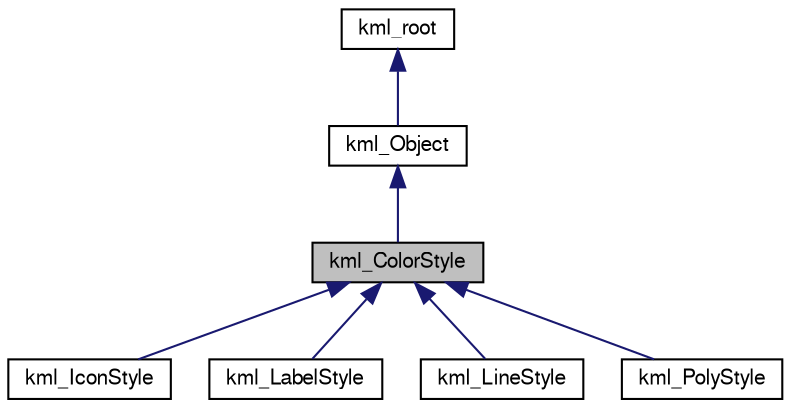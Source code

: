digraph G
{
  bgcolor="transparent";
  edge [fontname="FreeSans",fontsize=10,labelfontname="FreeSans",labelfontsize=10];
  node [fontname="FreeSans",fontsize=10,shape=record];
  Node1 [label="kml_ColorStyle",height=0.2,width=0.4,color="black", fillcolor="grey75", style="filled" fontcolor="black"];
  Node2 -> Node1 [dir=back,color="midnightblue",fontsize=10,style="solid",fontname="FreeSans"];
  Node2 [label="kml_Object",height=0.2,width=0.4,color="black",URL="$classkml__Object.html"];
  Node3 -> Node2 [dir=back,color="midnightblue",fontsize=10,style="solid",fontname="FreeSans"];
  Node3 [label="kml_root",height=0.2,width=0.4,color="black",URL="$classkml__root.html",tooltip="hello dsqdqsd sdqsdsqd"];
  Node1 -> Node4 [dir=back,color="midnightblue",fontsize=10,style="solid",fontname="FreeSans"];
  Node4 [label="kml_IconStyle",height=0.2,width=0.4,color="black",URL="$classkml__IconStyle.html"];
  Node1 -> Node5 [dir=back,color="midnightblue",fontsize=10,style="solid",fontname="FreeSans"];
  Node5 [label="kml_LabelStyle",height=0.2,width=0.4,color="black",URL="$classkml__LabelStyle.html"];
  Node1 -> Node6 [dir=back,color="midnightblue",fontsize=10,style="solid",fontname="FreeSans"];
  Node6 [label="kml_LineStyle",height=0.2,width=0.4,color="black",URL="$classkml__LineStyle.html"];
  Node1 -> Node7 [dir=back,color="midnightblue",fontsize=10,style="solid",fontname="FreeSans"];
  Node7 [label="kml_PolyStyle",height=0.2,width=0.4,color="black",URL="$classkml__PolyStyle.html"];
}

